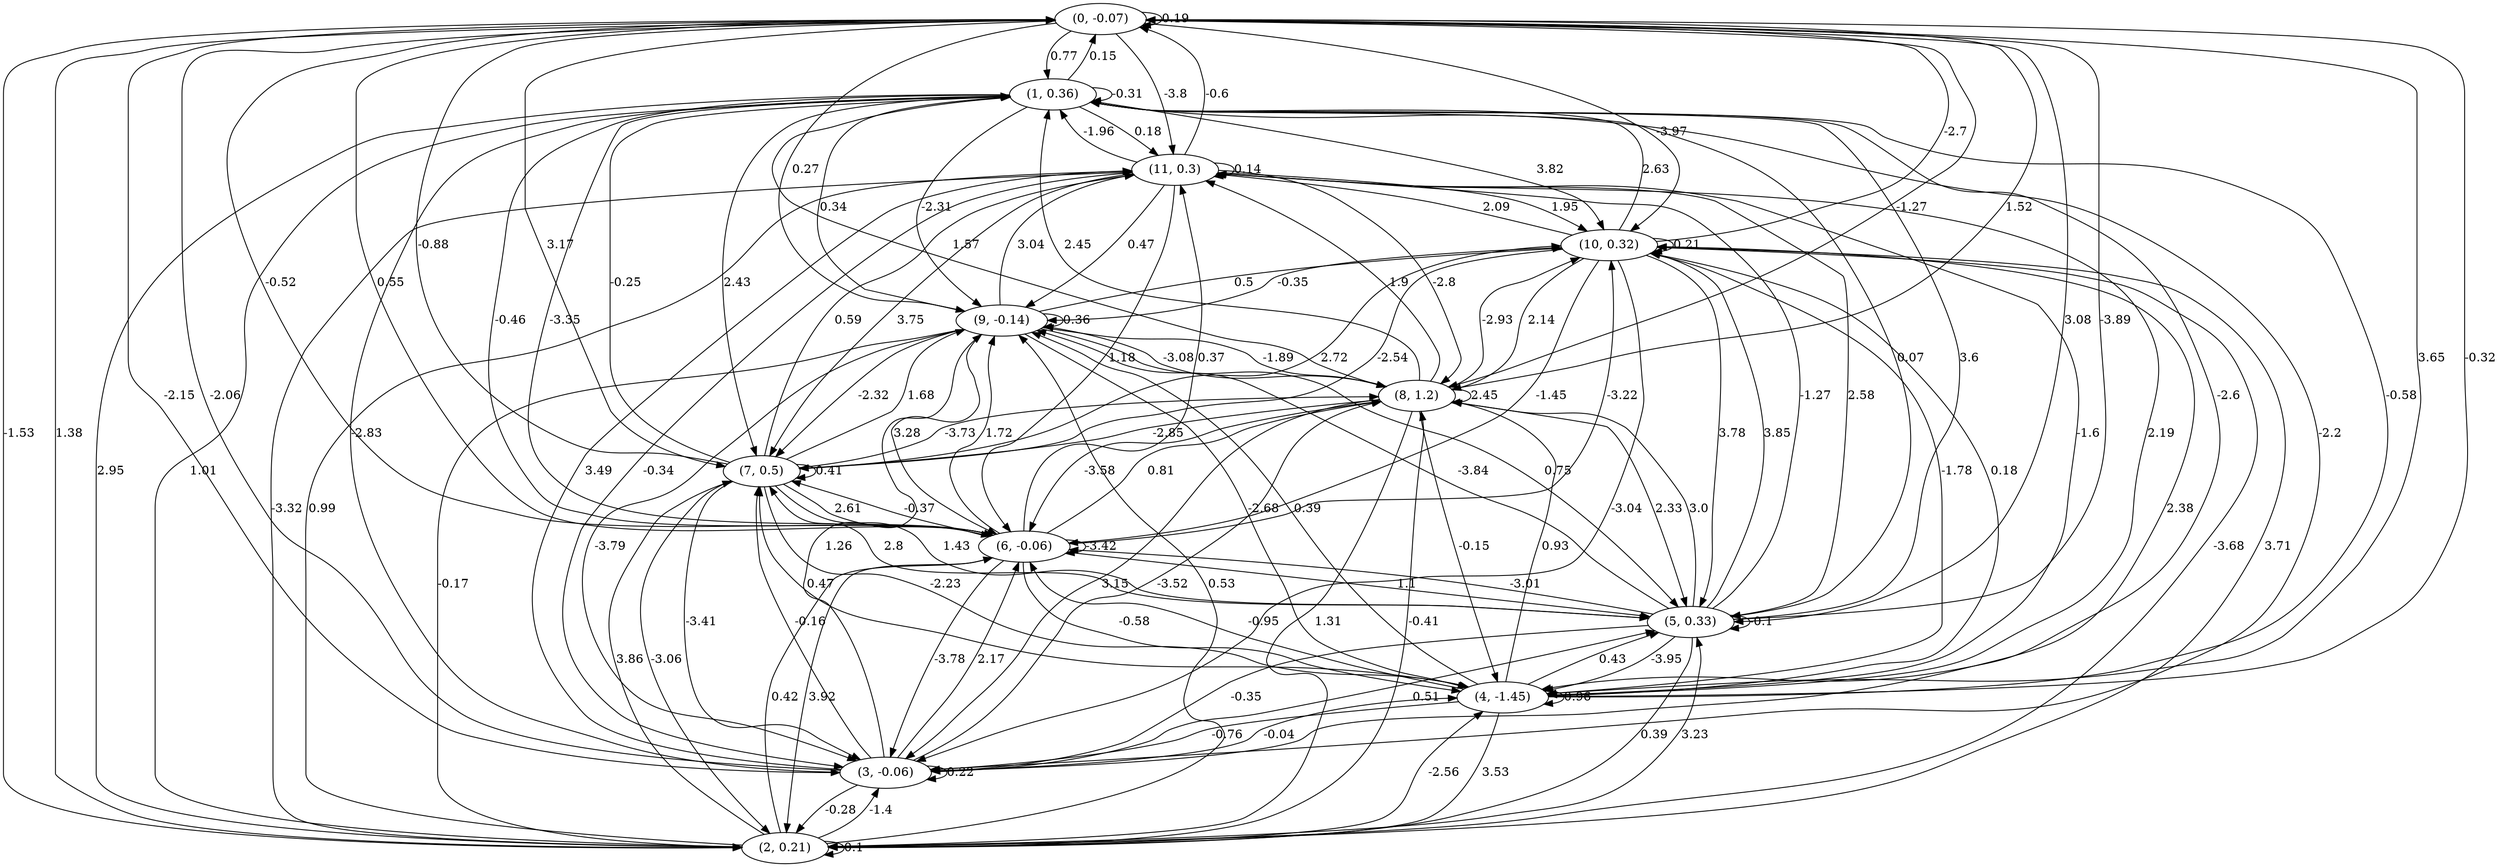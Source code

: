 digraph {
    0 [ label = "(0, -0.07)" ]
    1 [ label = "(1, 0.36)" ]
    2 [ label = "(2, 0.21)" ]
    3 [ label = "(3, -0.06)" ]
    4 [ label = "(4, -1.45)" ]
    5 [ label = "(5, 0.33)" ]
    6 [ label = "(6, -0.06)" ]
    7 [ label = "(7, 0.5)" ]
    8 [ label = "(8, 1.2)" ]
    9 [ label = "(9, -0.14)" ]
    10 [ label = "(10, 0.32)" ]
    11 [ label = "(11, 0.3)" ]
    0 -> 0 [ label = "0.19" ]
    1 -> 1 [ label = "-0.31" ]
    2 -> 2 [ label = "0.1" ]
    3 -> 3 [ label = "0.22" ]
    4 -> 4 [ label = "0.96" ]
    5 -> 5 [ label = "-0.1" ]
    6 -> 6 [ label = "-3.42" ]
    7 -> 7 [ label = "0.41" ]
    8 -> 8 [ label = "2.45" ]
    9 -> 9 [ label = "0.36" ]
    10 -> 10 [ label = "0.21" ]
    11 -> 11 [ label = "0.14" ]
    1 -> 0 [ label = "0.15" ]
    2 -> 0 [ label = "1.38" ]
    3 -> 0 [ label = "-2.06" ]
    4 -> 0 [ label = "-0.32" ]
    5 -> 0 [ label = "-3.89" ]
    6 -> 0 [ label = "0.55" ]
    7 -> 0 [ label = "-0.88" ]
    8 -> 0 [ label = "1.52" ]
    10 -> 0 [ label = "-2.7" ]
    11 -> 0 [ label = "-0.6" ]
    0 -> 1 [ label = "0.77" ]
    2 -> 1 [ label = "1.01" ]
    3 -> 1 [ label = "-2.83" ]
    4 -> 1 [ label = "-0.58" ]
    5 -> 1 [ label = "3.6" ]
    6 -> 1 [ label = "-3.35" ]
    7 -> 1 [ label = "-0.25" ]
    8 -> 1 [ label = "2.45" ]
    9 -> 1 [ label = "0.34" ]
    10 -> 1 [ label = "2.63" ]
    11 -> 1 [ label = "-1.96" ]
    0 -> 2 [ label = "-1.53" ]
    1 -> 2 [ label = "2.95" ]
    3 -> 2 [ label = "-0.28" ]
    4 -> 2 [ label = "3.53" ]
    5 -> 2 [ label = "0.39" ]
    6 -> 2 [ label = "3.92" ]
    7 -> 2 [ label = "-3.06" ]
    8 -> 2 [ label = "1.31" ]
    9 -> 2 [ label = "-0.17" ]
    10 -> 2 [ label = "-3.68" ]
    11 -> 2 [ label = "-3.32" ]
    0 -> 3 [ label = "-2.15" ]
    1 -> 3 [ label = "-2.2" ]
    2 -> 3 [ label = "-1.4" ]
    4 -> 3 [ label = "-0.76" ]
    5 -> 3 [ label = "-0.35" ]
    6 -> 3 [ label = "-3.78" ]
    7 -> 3 [ label = "-3.41" ]
    8 -> 3 [ label = "3.15" ]
    9 -> 3 [ label = "-3.79" ]
    10 -> 3 [ label = "-3.04" ]
    11 -> 3 [ label = "-0.34" ]
    0 -> 4 [ label = "3.65" ]
    1 -> 4 [ label = "-2.6" ]
    2 -> 4 [ label = "-2.56" ]
    3 -> 4 [ label = "-0.04" ]
    5 -> 4 [ label = "-3.95" ]
    6 -> 4 [ label = "-0.58" ]
    7 -> 4 [ label = "-2.23" ]
    8 -> 4 [ label = "-0.15" ]
    9 -> 4 [ label = "-2.68" ]
    10 -> 4 [ label = "-1.78" ]
    11 -> 4 [ label = "-1.6" ]
    0 -> 5 [ label = "3.08" ]
    1 -> 5 [ label = "0.07" ]
    2 -> 5 [ label = "3.23" ]
    3 -> 5 [ label = "0.51" ]
    4 -> 5 [ label = "0.43" ]
    6 -> 5 [ label = "1.1" ]
    7 -> 5 [ label = "1.43" ]
    8 -> 5 [ label = "2.33" ]
    9 -> 5 [ label = "0.75" ]
    10 -> 5 [ label = "3.78" ]
    11 -> 5 [ label = "2.58" ]
    0 -> 6 [ label = "-0.52" ]
    1 -> 6 [ label = "-0.46" ]
    2 -> 6 [ label = "0.42" ]
    3 -> 6 [ label = "2.17" ]
    4 -> 6 [ label = "-0.95" ]
    5 -> 6 [ label = "-3.01" ]
    7 -> 6 [ label = "2.61" ]
    8 -> 6 [ label = "-3.58" ]
    9 -> 6 [ label = "3.28" ]
    10 -> 6 [ label = "-1.45" ]
    11 -> 6 [ label = "1.18" ]
    0 -> 7 [ label = "3.17" ]
    1 -> 7 [ label = "2.43" ]
    2 -> 7 [ label = "3.86" ]
    3 -> 7 [ label = "-0.16" ]
    4 -> 7 [ label = "0.47" ]
    5 -> 7 [ label = "2.8" ]
    6 -> 7 [ label = "-0.37" ]
    8 -> 7 [ label = "-2.85" ]
    9 -> 7 [ label = "-2.32" ]
    10 -> 7 [ label = "-2.54" ]
    11 -> 7 [ label = "3.75" ]
    0 -> 8 [ label = "-1.27" ]
    1 -> 8 [ label = "1.57" ]
    2 -> 8 [ label = "-0.41" ]
    3 -> 8 [ label = "-3.52" ]
    4 -> 8 [ label = "0.93" ]
    5 -> 8 [ label = "3.0" ]
    6 -> 8 [ label = "0.81" ]
    7 -> 8 [ label = "-3.73" ]
    9 -> 8 [ label = "-1.89" ]
    10 -> 8 [ label = "2.14" ]
    11 -> 8 [ label = "-2.8" ]
    0 -> 9 [ label = "0.27" ]
    1 -> 9 [ label = "-2.31" ]
    2 -> 9 [ label = "0.53" ]
    3 -> 9 [ label = "1.26" ]
    4 -> 9 [ label = "0.39" ]
    5 -> 9 [ label = "-3.84" ]
    6 -> 9 [ label = "1.72" ]
    7 -> 9 [ label = "1.68" ]
    8 -> 9 [ label = "-3.08" ]
    10 -> 9 [ label = "-0.35" ]
    11 -> 9 [ label = "0.47" ]
    0 -> 10 [ label = "-3.97" ]
    1 -> 10 [ label = "3.82" ]
    2 -> 10 [ label = "3.71" ]
    3 -> 10 [ label = "2.38" ]
    4 -> 10 [ label = "0.18" ]
    5 -> 10 [ label = "3.85" ]
    6 -> 10 [ label = "-3.22" ]
    7 -> 10 [ label = "2.72" ]
    8 -> 10 [ label = "-2.93" ]
    9 -> 10 [ label = "0.5" ]
    11 -> 10 [ label = "1.95" ]
    0 -> 11 [ label = "-3.8" ]
    1 -> 11 [ label = "0.18" ]
    2 -> 11 [ label = "0.99" ]
    3 -> 11 [ label = "3.49" ]
    4 -> 11 [ label = "2.19" ]
    5 -> 11 [ label = "-1.27" ]
    6 -> 11 [ label = "0.37" ]
    7 -> 11 [ label = "0.59" ]
    8 -> 11 [ label = "1.9" ]
    9 -> 11 [ label = "3.04" ]
    10 -> 11 [ label = "2.09" ]
}

